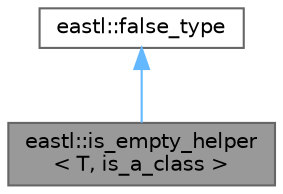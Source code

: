digraph "eastl::is_empty_helper&lt; T, is_a_class &gt;"
{
 // LATEX_PDF_SIZE
  bgcolor="transparent";
  edge [fontname=Helvetica,fontsize=10,labelfontname=Helvetica,labelfontsize=10];
  node [fontname=Helvetica,fontsize=10,shape=box,height=0.2,width=0.4];
  Node1 [id="Node000001",label="eastl::is_empty_helper\l\< T, is_a_class \>",height=0.2,width=0.4,color="gray40", fillcolor="grey60", style="filled", fontcolor="black",tooltip=" "];
  Node2 -> Node1 [id="edge2_Node000001_Node000002",dir="back",color="steelblue1",style="solid",tooltip=" "];
  Node2 [id="Node000002",label="eastl::false_type",height=0.2,width=0.4,color="gray40", fillcolor="white", style="filled",URL="$structeastl_1_1integral__constant.html",tooltip=" "];
}
